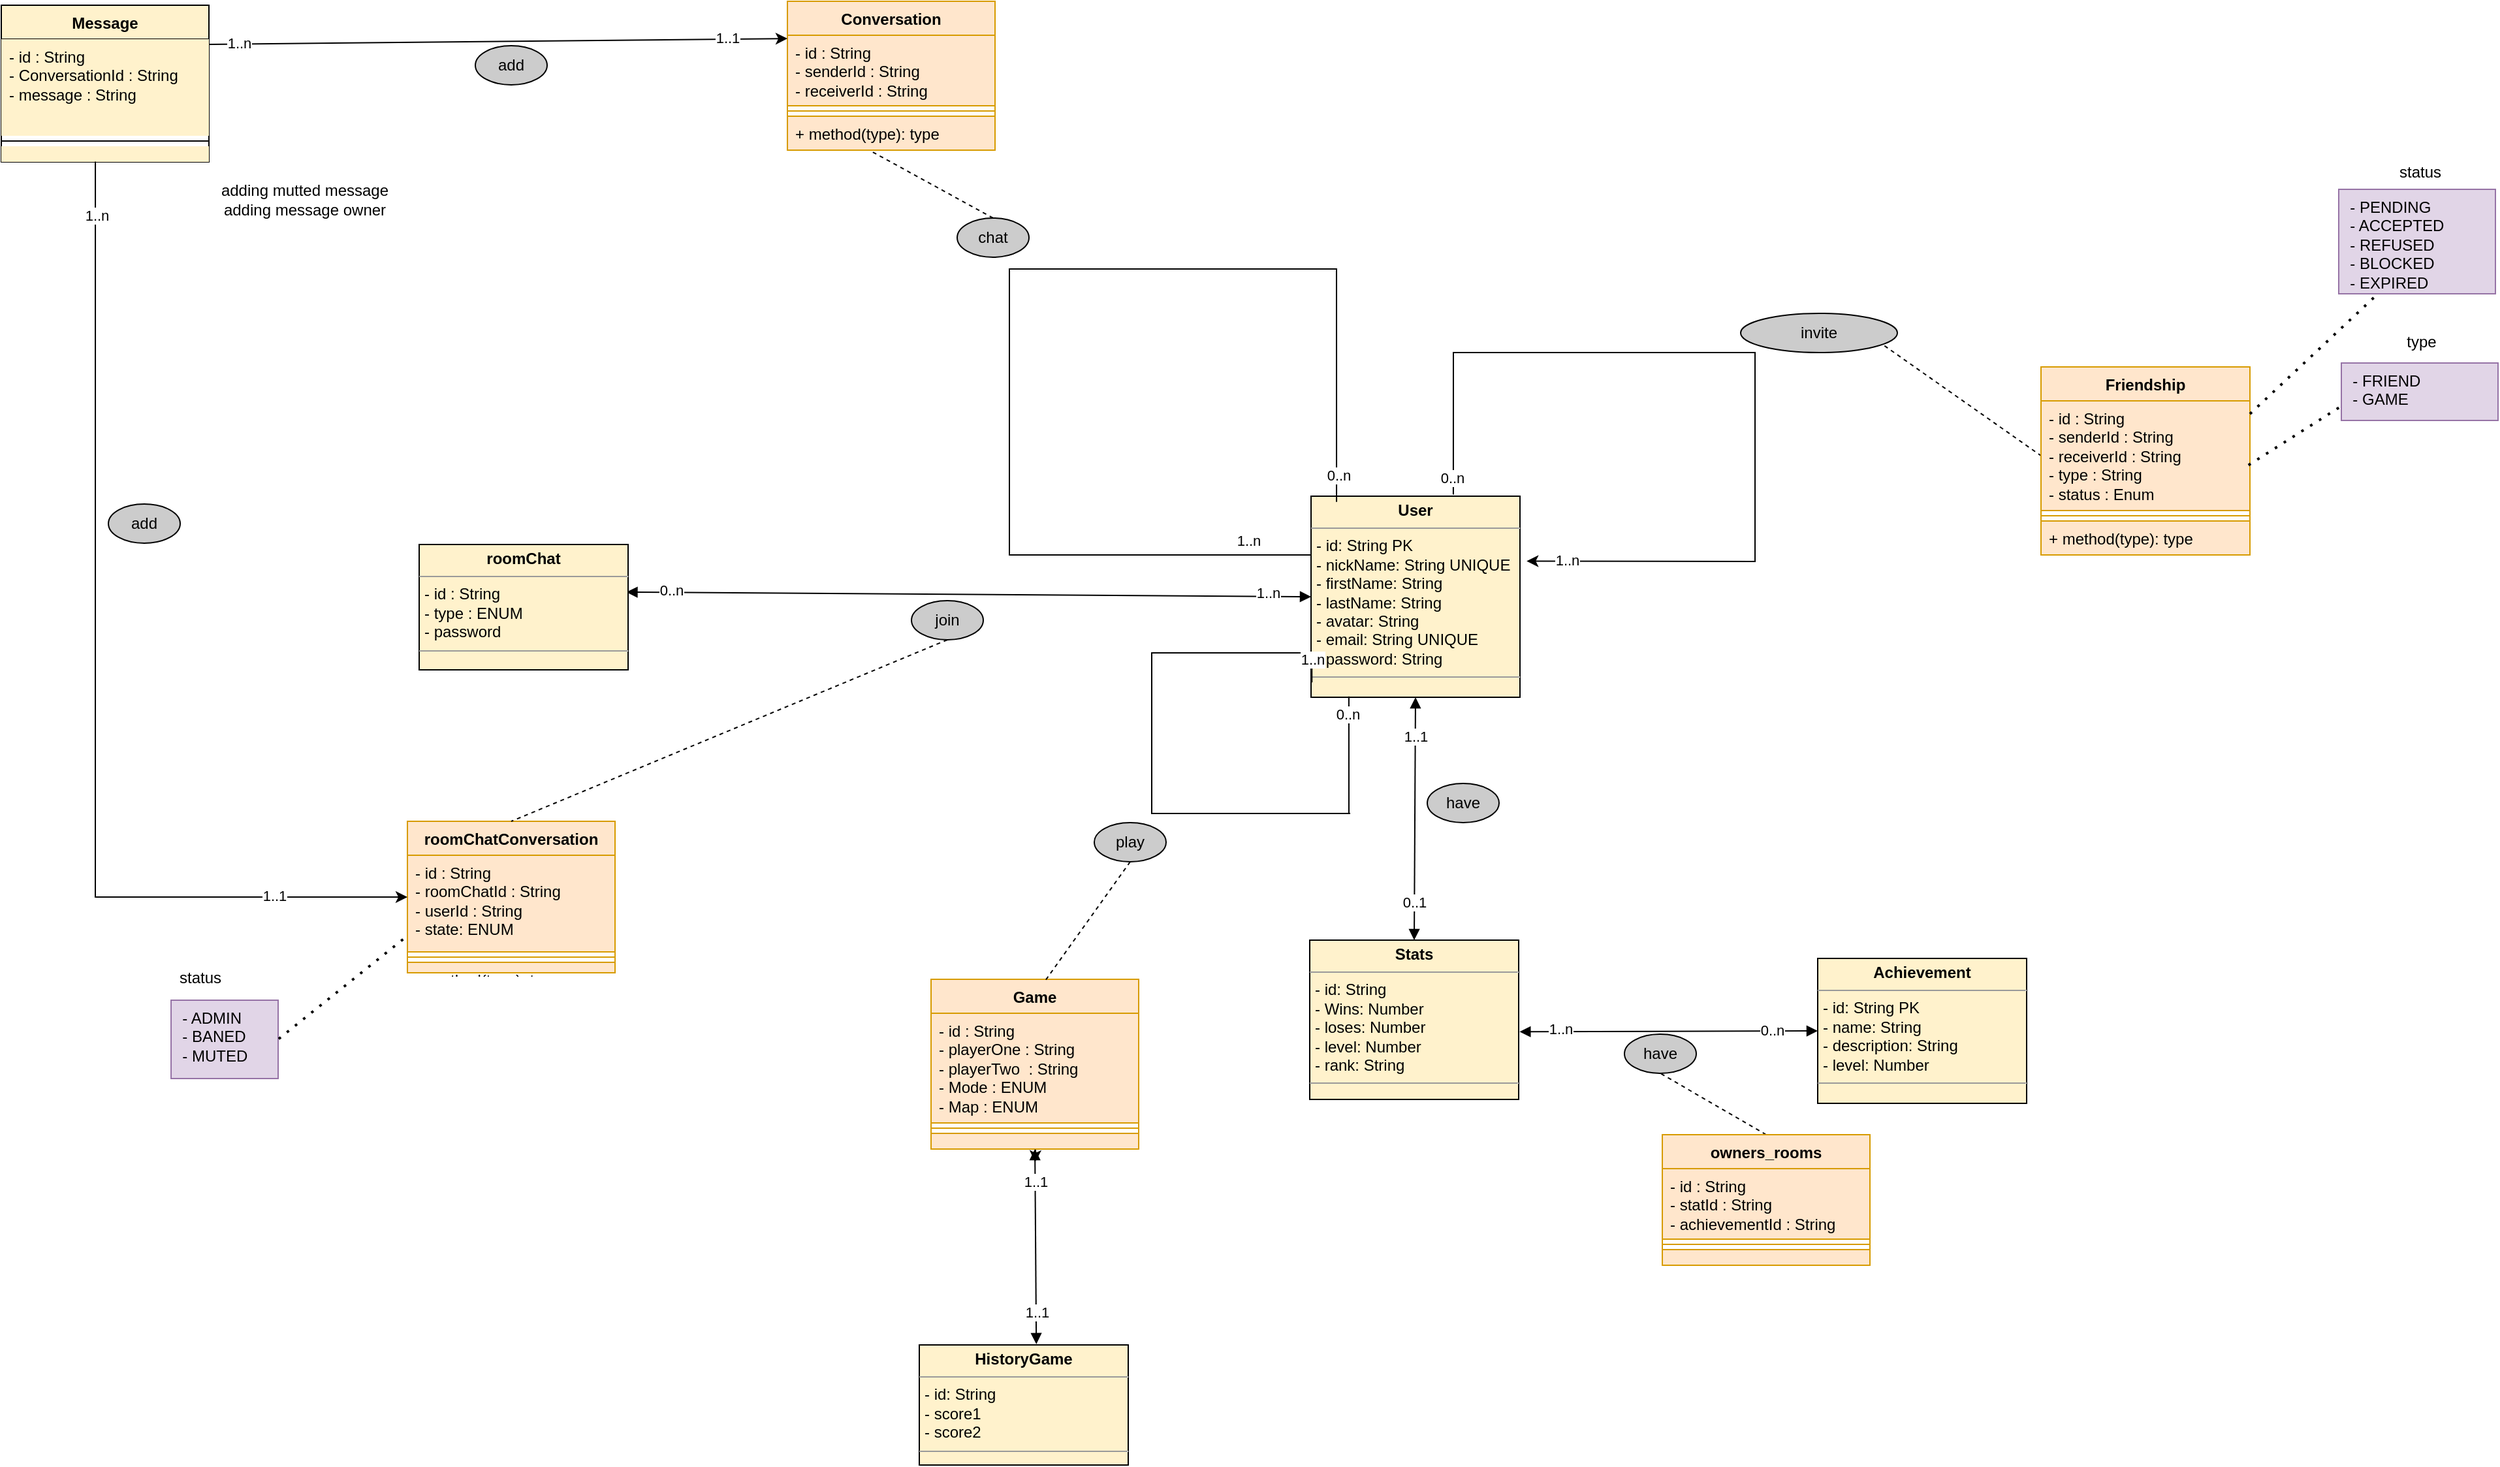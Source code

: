 <mxfile version="21.6.2" type="github">
  <diagram id="C5RBs43oDa-KdzZeNtuy" name="Page-1">
    <mxGraphModel dx="1399" dy="514" grid="1" gridSize="10" guides="1" tooltips="1" connect="1" arrows="1" fold="1" page="1" pageScale="1" pageWidth="827" pageHeight="1169" math="0" shadow="0">
      <root>
        <mxCell id="WIyWlLk6GJQsqaUBKTNV-0" />
        <mxCell id="WIyWlLk6GJQsqaUBKTNV-1" parent="WIyWlLk6GJQsqaUBKTNV-0" />
        <mxCell id="t-XptclObG062WxtiwhP-8" value="" style="endArrow=none;dashed=1;html=1;rounded=0;exitX=0.918;exitY=0.827;exitDx=0;exitDy=0;exitPerimeter=0;entryX=0;entryY=0.5;entryDx=0;entryDy=0;" parent="WIyWlLk6GJQsqaUBKTNV-1" source="t-XptclObG062WxtiwhP-11" target="MghvTw19m4ujnlylOvt--108" edge="1">
          <mxGeometry width="50" height="50" relative="1" as="geometry">
            <mxPoint x="947" y="1420" as="sourcePoint" />
            <mxPoint x="967" y="1468" as="targetPoint" />
          </mxGeometry>
        </mxCell>
        <mxCell id="t-XptclObG062WxtiwhP-11" value="invite" style="ellipse;whiteSpace=wrap;html=1;fillColor=#CCCCCC;" parent="WIyWlLk6GJQsqaUBKTNV-1" vertex="1">
          <mxGeometry x="940" y="1290" width="120" height="30" as="geometry" />
        </mxCell>
        <mxCell id="cSd56_UXpaNaqpnOmuZ3-4" value="have" style="ellipse;whiteSpace=wrap;html=1;fillColor=#CCCCCC;" parent="WIyWlLk6GJQsqaUBKTNV-1" vertex="1">
          <mxGeometry x="851" y="1842" width="55" height="30" as="geometry" />
        </mxCell>
        <mxCell id="cSd56_UXpaNaqpnOmuZ3-5" value="" style="endArrow=none;dashed=1;html=1;rounded=0;exitX=0.5;exitY=0;exitDx=0;exitDy=0;entryX=0.5;entryY=1;entryDx=0;entryDy=0;" parent="WIyWlLk6GJQsqaUBKTNV-1" source="cSd56_UXpaNaqpnOmuZ3-6" target="cSd56_UXpaNaqpnOmuZ3-4" edge="1">
          <mxGeometry width="50" height="50" relative="1" as="geometry">
            <mxPoint x="643" y="1954" as="sourcePoint" />
            <mxPoint x="729" y="1904" as="targetPoint" />
          </mxGeometry>
        </mxCell>
        <mxCell id="cSd56_UXpaNaqpnOmuZ3-6" value="owners_rooms" style="swimlane;fontStyle=1;align=center;verticalAlign=top;childLayout=stackLayout;horizontal=1;startSize=26;horizontalStack=0;resizeParent=1;resizeParentMax=0;resizeLast=0;collapsible=1;marginBottom=0;whiteSpace=wrap;html=1;fillColor=#ffe6cc;strokeColor=#d79b00;" parent="WIyWlLk6GJQsqaUBKTNV-1" vertex="1">
          <mxGeometry x="880" y="1919" width="159" height="100" as="geometry">
            <mxRectangle x="199" y="327" width="120" height="30" as="alternateBounds" />
          </mxGeometry>
        </mxCell>
        <mxCell id="cSd56_UXpaNaqpnOmuZ3-7" value="- id : String&lt;br&gt;- statId : String&lt;br&gt;- achievementId : String" style="text;strokeColor=#d79b00;fillColor=#ffe6cc;align=left;verticalAlign=top;spacingLeft=4;spacingRight=4;overflow=hidden;rotatable=0;points=[[0,0.5],[1,0.5]];portConstraint=eastwest;whiteSpace=wrap;html=1;" parent="cSd56_UXpaNaqpnOmuZ3-6" vertex="1">
          <mxGeometry y="26" width="159" height="54" as="geometry" />
        </mxCell>
        <mxCell id="cSd56_UXpaNaqpnOmuZ3-8" value="" style="line;strokeWidth=1;fillColor=none;align=left;verticalAlign=middle;spacingTop=-1;spacingLeft=3;spacingRight=3;rotatable=0;labelPosition=right;points=[];portConstraint=eastwest;strokeColor=inherit;" parent="cSd56_UXpaNaqpnOmuZ3-6" vertex="1">
          <mxGeometry y="80" width="159" height="8" as="geometry" />
        </mxCell>
        <mxCell id="cSd56_UXpaNaqpnOmuZ3-9" value="" style="text;strokeColor=#d79b00;fillColor=#ffe6cc;align=left;verticalAlign=top;spacingLeft=4;spacingRight=4;overflow=hidden;rotatable=0;points=[[0,0.5],[1,0.5]];portConstraint=eastwest;whiteSpace=wrap;html=1;" parent="cSd56_UXpaNaqpnOmuZ3-6" vertex="1">
          <mxGeometry y="88" width="159" height="12" as="geometry" />
        </mxCell>
        <mxCell id="MghvTw19m4ujnlylOvt--89" value="&lt;p style=&quot;margin:0px;margin-top:4px;text-align:center;&quot;&gt;&lt;b&gt;User&lt;/b&gt;&lt;/p&gt;&lt;hr size=&quot;1&quot;&gt;&lt;p style=&quot;margin:0px;margin-left:4px;&quot;&gt;- id: String PK&lt;/p&gt;&lt;p style=&quot;margin:0px;margin-left:4px;&quot;&gt;- nickName: String UNIQUE&lt;/p&gt;&lt;p style=&quot;margin:0px;margin-left:4px;&quot;&gt;- firstName: String&lt;/p&gt;&lt;p style=&quot;margin:0px;margin-left:4px;&quot;&gt;- lastName: String&lt;/p&gt;&lt;p style=&quot;margin:0px;margin-left:4px;&quot;&gt;- avatar: String&lt;/p&gt;&lt;p style=&quot;margin:0px;margin-left:4px;&quot;&gt;- email: String UNIQUE&lt;/p&gt;&lt;p style=&quot;margin:0px;margin-left:4px;&quot;&gt;- password: String&lt;/p&gt;&lt;hr size=&quot;1&quot;&gt;&lt;p style=&quot;margin:0px;margin-left:4px;&quot;&gt;&lt;br&gt;&lt;/p&gt;" style="verticalAlign=top;align=left;overflow=fill;fontSize=12;fontFamily=Helvetica;html=1;whiteSpace=wrap;fillColor=#FFF2CC;" vertex="1" parent="WIyWlLk6GJQsqaUBKTNV-1">
          <mxGeometry x="611" y="1430" width="160" height="154" as="geometry" />
        </mxCell>
        <mxCell id="MghvTw19m4ujnlylOvt--91" value="&lt;p style=&quot;margin:0px;margin-top:4px;text-align:center;&quot;&gt;&lt;b&gt;Stats&lt;/b&gt;&lt;/p&gt;&lt;hr size=&quot;1&quot;&gt;&lt;p style=&quot;margin:0px;margin-left:4px;&quot;&gt;- id: String&lt;br&gt;&lt;/p&gt;&lt;p style=&quot;margin:0px;margin-left:4px;&quot;&gt;- Wins: Number&lt;/p&gt;&lt;p style=&quot;margin:0px;margin-left:4px;&quot;&gt;- loses: Number&lt;/p&gt;&lt;p style=&quot;margin:0px;margin-left:4px;&quot;&gt;- level: Number&lt;/p&gt;&lt;p style=&quot;margin:0px;margin-left:4px;&quot;&gt;- rank: String&lt;/p&gt;&lt;hr size=&quot;1&quot;&gt;&lt;p style=&quot;margin:0px;margin-left:4px;&quot;&gt;&lt;br&gt;&lt;/p&gt;" style="verticalAlign=top;align=left;overflow=fill;fontSize=12;fontFamily=Helvetica;html=1;whiteSpace=wrap;fillColor=#FFF2CC;" vertex="1" parent="WIyWlLk6GJQsqaUBKTNV-1">
          <mxGeometry x="610" y="1770" width="160" height="122" as="geometry" />
        </mxCell>
        <mxCell id="MghvTw19m4ujnlylOvt--92" value="&lt;p style=&quot;margin:0px;margin-top:4px;text-align:center;&quot;&gt;&lt;b&gt;Achievement&lt;/b&gt;&lt;/p&gt;&lt;hr size=&quot;1&quot;&gt;&lt;p style=&quot;margin:0px;margin-left:4px;&quot;&gt;- id: String PK&lt;/p&gt;&lt;p style=&quot;margin:0px;margin-left:4px;&quot;&gt;- name: String&lt;/p&gt;&lt;p style=&quot;margin:0px;margin-left:4px;&quot;&gt;- description: String&lt;/p&gt;&lt;p style=&quot;margin:0px;margin-left:4px;&quot;&gt;- level: Number&lt;/p&gt;&lt;hr size=&quot;1&quot;&gt;&lt;p style=&quot;margin:0px;margin-left:4px;&quot;&gt;&lt;br&gt;&lt;/p&gt;" style="verticalAlign=top;align=left;overflow=fill;fontSize=12;fontFamily=Helvetica;html=1;whiteSpace=wrap;fillColor=#FFF2CC;" vertex="1" parent="WIyWlLk6GJQsqaUBKTNV-1">
          <mxGeometry x="999" y="1784" width="160" height="111" as="geometry" />
        </mxCell>
        <mxCell id="MghvTw19m4ujnlylOvt--94" value="&lt;p style=&quot;margin:0px;margin-top:4px;text-align:center;&quot;&gt;&lt;b&gt;HistoryGame&lt;/b&gt;&lt;/p&gt;&lt;hr size=&quot;1&quot;&gt;&lt;p style=&quot;margin:0px;margin-left:4px;&quot;&gt;- id: String&lt;/p&gt;&lt;p style=&quot;margin:0px;margin-left:4px;&quot;&gt;- score1&lt;/p&gt;&lt;p style=&quot;margin:0px;margin-left:4px;&quot;&gt;- score2&lt;/p&gt;&lt;hr size=&quot;1&quot;&gt;&lt;p style=&quot;margin:0px;margin-left:4px;&quot;&gt;&lt;br&gt;&lt;/p&gt;&lt;p style=&quot;margin:0px;margin-left:4px;&quot;&gt;&lt;br&gt;&lt;/p&gt;" style="verticalAlign=top;align=left;overflow=fill;fontSize=12;fontFamily=Helvetica;html=1;whiteSpace=wrap;fillColor=#FFF2CC;" vertex="1" parent="WIyWlLk6GJQsqaUBKTNV-1">
          <mxGeometry x="311" y="2080" width="160" height="92" as="geometry" />
        </mxCell>
        <mxCell id="MghvTw19m4ujnlylOvt--97" value="" style="endArrow=block;startArrow=block;endFill=1;startFill=1;html=1;rounded=0;entryX=0.5;entryY=1;entryDx=0;entryDy=0;exitX=0.5;exitY=0;exitDx=0;exitDy=0;" edge="1" parent="WIyWlLk6GJQsqaUBKTNV-1" source="MghvTw19m4ujnlylOvt--91" target="MghvTw19m4ujnlylOvt--89">
          <mxGeometry width="160" relative="1" as="geometry">
            <mxPoint x="897" y="1580" as="sourcePoint" />
            <mxPoint x="896" y="1420" as="targetPoint" />
          </mxGeometry>
        </mxCell>
        <mxCell id="MghvTw19m4ujnlylOvt--98" value="1..1" style="edgeLabel;html=1;align=center;verticalAlign=middle;resizable=0;points=[];" vertex="1" connectable="0" parent="MghvTw19m4ujnlylOvt--97">
          <mxGeometry x="0.689" relative="1" as="geometry">
            <mxPoint y="1" as="offset" />
          </mxGeometry>
        </mxCell>
        <mxCell id="MghvTw19m4ujnlylOvt--99" value="0..1" style="edgeLabel;html=1;align=center;verticalAlign=middle;resizable=0;points=[];" vertex="1" connectable="0" parent="MghvTw19m4ujnlylOvt--97">
          <mxGeometry x="-0.728" relative="1" as="geometry">
            <mxPoint y="-4" as="offset" />
          </mxGeometry>
        </mxCell>
        <mxCell id="MghvTw19m4ujnlylOvt--103" value="" style="endArrow=block;startArrow=block;endFill=1;startFill=1;html=1;rounded=0;entryX=0;entryY=0.5;entryDx=0;entryDy=0;exitX=1.004;exitY=0.575;exitDx=0;exitDy=0;exitPerimeter=0;" edge="1" parent="WIyWlLk6GJQsqaUBKTNV-1" source="MghvTw19m4ujnlylOvt--91" target="MghvTw19m4ujnlylOvt--92">
          <mxGeometry width="160" relative="1" as="geometry">
            <mxPoint x="961" y="1518.44" as="sourcePoint" />
            <mxPoint x="1241" y="1518.44" as="targetPoint" />
          </mxGeometry>
        </mxCell>
        <mxCell id="MghvTw19m4ujnlylOvt--104" value="0..n" style="edgeLabel;html=1;align=center;verticalAlign=middle;resizable=0;points=[];" vertex="1" connectable="0" parent="MghvTw19m4ujnlylOvt--103">
          <mxGeometry x="0.689" relative="1" as="geometry">
            <mxPoint y="-1" as="offset" />
          </mxGeometry>
        </mxCell>
        <mxCell id="MghvTw19m4ujnlylOvt--105" value="1..n" style="edgeLabel;html=1;align=center;verticalAlign=middle;resizable=0;points=[];" vertex="1" connectable="0" parent="MghvTw19m4ujnlylOvt--103">
          <mxGeometry x="-0.728" relative="1" as="geometry">
            <mxPoint y="-2" as="offset" />
          </mxGeometry>
        </mxCell>
        <mxCell id="MghvTw19m4ujnlylOvt--106" value="have" style="ellipse;whiteSpace=wrap;html=1;fillColor=#CCCCCC;" vertex="1" parent="WIyWlLk6GJQsqaUBKTNV-1">
          <mxGeometry x="700" y="1650" width="55" height="30" as="geometry" />
        </mxCell>
        <mxCell id="MghvTw19m4ujnlylOvt--107" value="Friendship" style="swimlane;fontStyle=1;align=center;verticalAlign=top;childLayout=stackLayout;horizontal=1;startSize=26;horizontalStack=0;resizeParent=1;resizeParentMax=0;resizeLast=0;collapsible=1;marginBottom=0;whiteSpace=wrap;html=1;fillColor=#ffe6cc;strokeColor=#d79b00;" vertex="1" parent="WIyWlLk6GJQsqaUBKTNV-1">
          <mxGeometry x="1170" y="1331" width="160" height="144" as="geometry">
            <mxRectangle x="760" y="440" width="100" height="30" as="alternateBounds" />
          </mxGeometry>
        </mxCell>
        <mxCell id="MghvTw19m4ujnlylOvt--108" value="- id : String&lt;br&gt;- senderId : String&lt;br&gt;- receiverId : String&lt;br&gt;- type : String&lt;br&gt;- status : Enum" style="text;strokeColor=#d79b00;fillColor=#ffe6cc;align=left;verticalAlign=top;spacingLeft=4;spacingRight=4;overflow=hidden;rotatable=0;points=[[0,0.5],[1,0.5]];portConstraint=eastwest;whiteSpace=wrap;html=1;" vertex="1" parent="MghvTw19m4ujnlylOvt--107">
          <mxGeometry y="26" width="160" height="84" as="geometry" />
        </mxCell>
        <mxCell id="MghvTw19m4ujnlylOvt--109" value="" style="line;strokeWidth=1;fillColor=none;align=left;verticalAlign=middle;spacingTop=-1;spacingLeft=3;spacingRight=3;rotatable=0;labelPosition=right;points=[];portConstraint=eastwest;strokeColor=inherit;" vertex="1" parent="MghvTw19m4ujnlylOvt--107">
          <mxGeometry y="110" width="160" height="8" as="geometry" />
        </mxCell>
        <mxCell id="MghvTw19m4ujnlylOvt--110" value="+ method(type): type" style="text;strokeColor=#d79b00;fillColor=#ffe6cc;align=left;verticalAlign=top;spacingLeft=4;spacingRight=4;overflow=hidden;rotatable=0;points=[[0,0.5],[1,0.5]];portConstraint=eastwest;whiteSpace=wrap;html=1;" vertex="1" parent="MghvTw19m4ujnlylOvt--107">
          <mxGeometry y="118" width="160" height="26" as="geometry" />
        </mxCell>
        <mxCell id="MghvTw19m4ujnlylOvt--111" value="" style="endArrow=classic;html=1;rounded=0;entryX=1.032;entryY=0.323;entryDx=0;entryDy=0;exitX=0.681;exitY=-0.008;exitDx=0;exitDy=0;exitPerimeter=0;entryPerimeter=0;" edge="1" parent="WIyWlLk6GJQsqaUBKTNV-1" source="MghvTw19m4ujnlylOvt--89" target="MghvTw19m4ujnlylOvt--89">
          <mxGeometry width="50" height="50" relative="1" as="geometry">
            <mxPoint x="720" y="1410" as="sourcePoint" />
            <mxPoint x="791" y="1479" as="targetPoint" />
            <Array as="points">
              <mxPoint x="720" y="1320" />
              <mxPoint x="951" y="1320" />
              <mxPoint x="951" y="1480" />
            </Array>
          </mxGeometry>
        </mxCell>
        <mxCell id="MghvTw19m4ujnlylOvt--112" value="0..n" style="edgeLabel;html=1;align=center;verticalAlign=middle;resizable=0;points=[];" vertex="1" connectable="0" parent="MghvTw19m4ujnlylOvt--111">
          <mxGeometry x="-0.96" y="1" relative="1" as="geometry">
            <mxPoint as="offset" />
          </mxGeometry>
        </mxCell>
        <mxCell id="MghvTw19m4ujnlylOvt--113" value="1..n" style="edgeLabel;html=1;align=center;verticalAlign=middle;resizable=0;points=[];" vertex="1" connectable="0" parent="MghvTw19m4ujnlylOvt--111">
          <mxGeometry x="0.941" y="-1" relative="1" as="geometry">
            <mxPoint x="10" as="offset" />
          </mxGeometry>
        </mxCell>
        <mxCell id="MghvTw19m4ujnlylOvt--114" value="&amp;nbsp; - PENDING&lt;br&gt;&amp;nbsp; - ACCEPTED&lt;br&gt;&amp;nbsp; - REFUSED&lt;br&gt;&amp;nbsp; - BLOCKED&lt;br&gt;&amp;nbsp; - EXPIRED" style="whiteSpace=wrap;html=1;align=left;verticalAlign=top;fillColor=#e1d5e7;strokeColor=#9673a6;" vertex="1" parent="WIyWlLk6GJQsqaUBKTNV-1">
          <mxGeometry x="1398" y="1195" width="120" height="80" as="geometry" />
        </mxCell>
        <mxCell id="MghvTw19m4ujnlylOvt--115" value="status" style="text;html=1;align=center;verticalAlign=middle;resizable=0;points=[];autosize=1;strokeColor=none;fillColor=none;" vertex="1" parent="WIyWlLk6GJQsqaUBKTNV-1">
          <mxGeometry x="1430" y="1167" width="60" height="30" as="geometry" />
        </mxCell>
        <mxCell id="MghvTw19m4ujnlylOvt--116" value="&amp;nbsp; - FRIEND&lt;br&gt;&amp;nbsp; - GAME" style="whiteSpace=wrap;html=1;align=left;verticalAlign=top;fillColor=#e1d5e7;strokeColor=#9673a6;" vertex="1" parent="WIyWlLk6GJQsqaUBKTNV-1">
          <mxGeometry x="1400" y="1328" width="120" height="44" as="geometry" />
        </mxCell>
        <mxCell id="MghvTw19m4ujnlylOvt--117" value="type" style="text;html=1;align=center;verticalAlign=middle;resizable=0;points=[];autosize=1;strokeColor=none;fillColor=none;" vertex="1" parent="WIyWlLk6GJQsqaUBKTNV-1">
          <mxGeometry x="1436" y="1297" width="50" height="30" as="geometry" />
        </mxCell>
        <mxCell id="MghvTw19m4ujnlylOvt--118" value="" style="endArrow=none;dashed=1;html=1;dashPattern=1 3;strokeWidth=2;rounded=0;exitX=1;exitY=0.25;exitDx=0;exitDy=0;entryX=0.25;entryY=1;entryDx=0;entryDy=0;" edge="1" parent="WIyWlLk6GJQsqaUBKTNV-1" source="MghvTw19m4ujnlylOvt--107" target="MghvTw19m4ujnlylOvt--114">
          <mxGeometry width="50" height="50" relative="1" as="geometry">
            <mxPoint x="1356" y="1339" as="sourcePoint" />
            <mxPoint x="1421" y="1231" as="targetPoint" />
          </mxGeometry>
        </mxCell>
        <mxCell id="MghvTw19m4ujnlylOvt--119" value="" style="endArrow=none;dashed=1;html=1;dashPattern=1 3;strokeWidth=2;rounded=0;entryX=0;entryY=0.75;entryDx=0;entryDy=0;exitX=0.993;exitY=0.586;exitDx=0;exitDy=0;exitPerimeter=0;" edge="1" parent="WIyWlLk6GJQsqaUBKTNV-1" source="MghvTw19m4ujnlylOvt--108" target="MghvTw19m4ujnlylOvt--116">
          <mxGeometry width="50" height="50" relative="1" as="geometry">
            <mxPoint x="1397" y="1412" as="sourcePoint" />
            <mxPoint x="1479" y="1346" as="targetPoint" />
          </mxGeometry>
        </mxCell>
        <mxCell id="MghvTw19m4ujnlylOvt--120" value="" style="endArrow=none;html=1;edgeStyle=orthogonalEdgeStyle;rounded=0;entryX=0.004;entryY=0.926;entryDx=0;entryDy=0;entryPerimeter=0;exitX=0.181;exitY=0.996;exitDx=0;exitDy=0;exitPerimeter=0;" edge="1" parent="WIyWlLk6GJQsqaUBKTNV-1" source="MghvTw19m4ujnlylOvt--89" target="MghvTw19m4ujnlylOvt--89">
          <mxGeometry relative="1" as="geometry">
            <mxPoint x="640" y="1580" as="sourcePoint" />
            <mxPoint x="610" y="1528" as="targetPoint" />
            <Array as="points">
              <mxPoint x="641" y="1673" />
              <mxPoint x="489" y="1673" />
              <mxPoint x="489" y="1550" />
              <mxPoint x="613" y="1550" />
            </Array>
          </mxGeometry>
        </mxCell>
        <mxCell id="MghvTw19m4ujnlylOvt--121" value="1..n" style="edgeLabel;html=1;align=center;verticalAlign=middle;resizable=0;points=[];" vertex="1" connectable="0" parent="MghvTw19m4ujnlylOvt--120">
          <mxGeometry x="0.923" y="2" relative="1" as="geometry">
            <mxPoint x="-2" y="2" as="offset" />
          </mxGeometry>
        </mxCell>
        <mxCell id="MghvTw19m4ujnlylOvt--122" value="0..n" style="edgeLabel;html=1;align=center;verticalAlign=middle;resizable=0;points=[];" vertex="1" connectable="0" parent="MghvTw19m4ujnlylOvt--120">
          <mxGeometry x="-0.948" y="-1" relative="1" as="geometry">
            <mxPoint as="offset" />
          </mxGeometry>
        </mxCell>
        <mxCell id="MghvTw19m4ujnlylOvt--123" value="play" style="ellipse;whiteSpace=wrap;html=1;fillColor=#CCCCCC;" vertex="1" parent="WIyWlLk6GJQsqaUBKTNV-1">
          <mxGeometry x="445" y="1680" width="55" height="30" as="geometry" />
        </mxCell>
        <mxCell id="MghvTw19m4ujnlylOvt--172" style="edgeStyle=orthogonalEdgeStyle;rounded=0;orthogonalLoop=1;jettySize=auto;html=1;" edge="1" parent="WIyWlLk6GJQsqaUBKTNV-1">
          <mxGeometry relative="1" as="geometry">
            <mxPoint x="399.667" y="1940" as="targetPoint" />
            <mxPoint x="400" y="1930" as="sourcePoint" />
          </mxGeometry>
        </mxCell>
        <mxCell id="MghvTw19m4ujnlylOvt--124" value="Game" style="swimlane;fontStyle=1;align=center;verticalAlign=top;childLayout=stackLayout;horizontal=1;startSize=26;horizontalStack=0;resizeParent=1;resizeParentMax=0;resizeLast=0;collapsible=1;marginBottom=0;whiteSpace=wrap;html=1;fillColor=#ffe6cc;strokeColor=#d79b00;" vertex="1" parent="WIyWlLk6GJQsqaUBKTNV-1">
          <mxGeometry x="320" y="1800" width="159" height="130" as="geometry">
            <mxRectangle x="199" y="327" width="120" height="30" as="alternateBounds" />
          </mxGeometry>
        </mxCell>
        <mxCell id="MghvTw19m4ujnlylOvt--125" value="- id : String&lt;br&gt;- playerOne : String&lt;br&gt;- playerTwo&amp;nbsp; : String&lt;br&gt;- Mode : ENUM&lt;br&gt;- Map : ENUM" style="text;strokeColor=#d79b00;fillColor=#ffe6cc;align=left;verticalAlign=top;spacingLeft=4;spacingRight=4;overflow=hidden;rotatable=0;points=[[0,0.5],[1,0.5]];portConstraint=eastwest;whiteSpace=wrap;html=1;" vertex="1" parent="MghvTw19m4ujnlylOvt--124">
          <mxGeometry y="26" width="159" height="84" as="geometry" />
        </mxCell>
        <mxCell id="MghvTw19m4ujnlylOvt--126" value="" style="line;strokeWidth=1;fillColor=none;align=left;verticalAlign=middle;spacingTop=-1;spacingLeft=3;spacingRight=3;rotatable=0;labelPosition=right;points=[];portConstraint=eastwest;strokeColor=inherit;" vertex="1" parent="MghvTw19m4ujnlylOvt--124">
          <mxGeometry y="110" width="159" height="8" as="geometry" />
        </mxCell>
        <mxCell id="MghvTw19m4ujnlylOvt--127" value="" style="text;strokeColor=#d79b00;fillColor=#ffe6cc;align=left;verticalAlign=top;spacingLeft=4;spacingRight=4;overflow=hidden;rotatable=0;points=[[0,0.5],[1,0.5]];portConstraint=eastwest;whiteSpace=wrap;html=1;" vertex="1" parent="MghvTw19m4ujnlylOvt--124">
          <mxGeometry y="118" width="159" height="12" as="geometry" />
        </mxCell>
        <mxCell id="MghvTw19m4ujnlylOvt--128" value="" style="endArrow=none;dashed=1;html=1;rounded=0;exitX=0.5;exitY=1;exitDx=0;exitDy=0;entryX=0.547;entryY=0.013;entryDx=0;entryDy=0;entryPerimeter=0;" edge="1" parent="WIyWlLk6GJQsqaUBKTNV-1" source="MghvTw19m4ujnlylOvt--123" target="MghvTw19m4ujnlylOvt--124">
          <mxGeometry width="50" height="50" relative="1" as="geometry">
            <mxPoint x="395" y="1572" as="sourcePoint" />
            <mxPoint x="348" y="1819" as="targetPoint" />
            <Array as="points" />
          </mxGeometry>
        </mxCell>
        <mxCell id="MghvTw19m4ujnlylOvt--129" value="" style="endArrow=block;startArrow=block;endFill=1;startFill=1;html=1;rounded=0;exitX=0.56;exitY=-0.006;exitDx=0;exitDy=0;exitPerimeter=0;" edge="1" parent="WIyWlLk6GJQsqaUBKTNV-1" source="MghvTw19m4ujnlylOvt--94" target="MghvTw19m4ujnlylOvt--127">
          <mxGeometry width="160" relative="1" as="geometry">
            <mxPoint x="400" y="2118" as="sourcePoint" />
            <mxPoint x="400" y="1910" as="targetPoint" />
          </mxGeometry>
        </mxCell>
        <mxCell id="MghvTw19m4ujnlylOvt--130" value="1..1" style="edgeLabel;html=1;align=center;verticalAlign=middle;resizable=0;points=[];" vertex="1" connectable="0" parent="MghvTw19m4ujnlylOvt--129">
          <mxGeometry x="0.689" relative="1" as="geometry">
            <mxPoint y="1" as="offset" />
          </mxGeometry>
        </mxCell>
        <mxCell id="MghvTw19m4ujnlylOvt--131" value="1..1" style="edgeLabel;html=1;align=center;verticalAlign=middle;resizable=0;points=[];" vertex="1" connectable="0" parent="MghvTw19m4ujnlylOvt--129">
          <mxGeometry x="-0.728" relative="1" as="geometry">
            <mxPoint y="-4" as="offset" />
          </mxGeometry>
        </mxCell>
        <mxCell id="MghvTw19m4ujnlylOvt--132" value="" style="endArrow=none;html=1;edgeStyle=orthogonalEdgeStyle;rounded=0;entryX=0.122;entryY=-0.004;entryDx=0;entryDy=0;exitX=0;exitY=0.25;exitDx=0;exitDy=0;entryPerimeter=0;" edge="1" parent="WIyWlLk6GJQsqaUBKTNV-1">
          <mxGeometry relative="1" as="geometry">
            <mxPoint x="611" y="1473.5" as="sourcePoint" />
            <mxPoint x="630.52" y="1434.384" as="targetPoint" />
            <Array as="points">
              <mxPoint x="610" y="1475" />
              <mxPoint x="380" y="1475" />
              <mxPoint x="380" y="1256" />
              <mxPoint x="630" y="1256" />
              <mxPoint x="630" y="1446" />
            </Array>
          </mxGeometry>
        </mxCell>
        <mxCell id="MghvTw19m4ujnlylOvt--133" value="0..n" style="edgeLabel;html=1;align=center;verticalAlign=middle;resizable=0;points=[];" vertex="1" connectable="0" parent="MghvTw19m4ujnlylOvt--132">
          <mxGeometry x="0.953" y="1" relative="1" as="geometry">
            <mxPoint as="offset" />
          </mxGeometry>
        </mxCell>
        <mxCell id="MghvTw19m4ujnlylOvt--134" value="1..n" style="edgeLabel;html=1;align=center;verticalAlign=middle;resizable=0;points=[];" vertex="1" connectable="0" parent="MghvTw19m4ujnlylOvt--132">
          <mxGeometry x="-0.934" y="-2" relative="1" as="geometry">
            <mxPoint x="-21" y="-9" as="offset" />
          </mxGeometry>
        </mxCell>
        <mxCell id="MghvTw19m4ujnlylOvt--135" value="" style="endArrow=none;dashed=1;html=1;rounded=0;entryX=0.408;entryY=1.046;entryDx=0;entryDy=0;entryPerimeter=0;exitX=0.5;exitY=0;exitDx=0;exitDy=0;" edge="1" parent="WIyWlLk6GJQsqaUBKTNV-1" source="MghvTw19m4ujnlylOvt--140" target="MghvTw19m4ujnlylOvt--139">
          <mxGeometry width="50" height="50" relative="1" as="geometry">
            <mxPoint x="340" y="1399" as="sourcePoint" />
            <mxPoint x="453.977" y="1323.988" as="targetPoint" />
          </mxGeometry>
        </mxCell>
        <mxCell id="MghvTw19m4ujnlylOvt--136" value="Conversation" style="swimlane;fontStyle=1;align=center;verticalAlign=top;childLayout=stackLayout;horizontal=1;startSize=26;horizontalStack=0;resizeParent=1;resizeParentMax=0;resizeLast=0;collapsible=1;marginBottom=0;whiteSpace=wrap;html=1;fillColor=#ffe6cc;strokeColor=#d79b00;" vertex="1" parent="WIyWlLk6GJQsqaUBKTNV-1">
          <mxGeometry x="210" y="1051" width="159" height="114" as="geometry">
            <mxRectangle x="199" y="327" width="120" height="30" as="alternateBounds" />
          </mxGeometry>
        </mxCell>
        <mxCell id="MghvTw19m4ujnlylOvt--137" value="- id : String&lt;br&gt;- senderId : String&lt;br&gt;- receiverId : String" style="text;strokeColor=#d79b00;fillColor=#ffe6cc;align=left;verticalAlign=top;spacingLeft=4;spacingRight=4;overflow=hidden;rotatable=0;points=[[0,0.5],[1,0.5]];portConstraint=eastwest;whiteSpace=wrap;html=1;" vertex="1" parent="MghvTw19m4ujnlylOvt--136">
          <mxGeometry y="26" width="159" height="54" as="geometry" />
        </mxCell>
        <mxCell id="MghvTw19m4ujnlylOvt--138" value="" style="line;strokeWidth=1;fillColor=none;align=left;verticalAlign=middle;spacingTop=-1;spacingLeft=3;spacingRight=3;rotatable=0;labelPosition=right;points=[];portConstraint=eastwest;strokeColor=inherit;" vertex="1" parent="MghvTw19m4ujnlylOvt--136">
          <mxGeometry y="80" width="159" height="8" as="geometry" />
        </mxCell>
        <mxCell id="MghvTw19m4ujnlylOvt--139" value="+ method(type): type" style="text;strokeColor=#d79b00;fillColor=#ffe6cc;align=left;verticalAlign=top;spacingLeft=4;spacingRight=4;overflow=hidden;rotatable=0;points=[[0,0.5],[1,0.5]];portConstraint=eastwest;whiteSpace=wrap;html=1;" vertex="1" parent="MghvTw19m4ujnlylOvt--136">
          <mxGeometry y="88" width="159" height="26" as="geometry" />
        </mxCell>
        <mxCell id="MghvTw19m4ujnlylOvt--140" value="chat" style="ellipse;whiteSpace=wrap;html=1;fillColor=#CCCCCC;" vertex="1" parent="WIyWlLk6GJQsqaUBKTNV-1">
          <mxGeometry x="340" y="1217" width="55" height="30" as="geometry" />
        </mxCell>
        <mxCell id="MghvTw19m4ujnlylOvt--141" value="Message" style="swimlane;fontStyle=1;align=center;verticalAlign=top;childLayout=stackLayout;horizontal=1;startSize=26;horizontalStack=0;resizeParent=1;resizeParentMax=0;resizeLast=0;collapsible=1;marginBottom=0;whiteSpace=wrap;html=1;fillColor=#FFF2CC;" vertex="1" parent="WIyWlLk6GJQsqaUBKTNV-1">
          <mxGeometry x="-392" y="1054" width="159" height="120" as="geometry">
            <mxRectangle x="-159" y="322" width="90" height="30" as="alternateBounds" />
          </mxGeometry>
        </mxCell>
        <mxCell id="MghvTw19m4ujnlylOvt--142" value="- id : String&lt;br&gt;- ConversationId : String&lt;br&gt;- message : String" style="text;strokeColor=none;fillColor=#FFF2CC;align=left;verticalAlign=top;spacingLeft=4;spacingRight=4;overflow=hidden;rotatable=0;points=[[0,0.5],[1,0.5]];portConstraint=eastwest;whiteSpace=wrap;html=1;" vertex="1" parent="MghvTw19m4ujnlylOvt--141">
          <mxGeometry y="26" width="159" height="74" as="geometry" />
        </mxCell>
        <mxCell id="MghvTw19m4ujnlylOvt--143" value="" style="line;strokeWidth=1;fillColor=none;align=left;verticalAlign=middle;spacingTop=-1;spacingLeft=3;spacingRight=3;rotatable=0;labelPosition=right;points=[];portConstraint=eastwest;strokeColor=inherit;" vertex="1" parent="MghvTw19m4ujnlylOvt--141">
          <mxGeometry y="100" width="159" height="8" as="geometry" />
        </mxCell>
        <mxCell id="MghvTw19m4ujnlylOvt--144" value="" style="text;strokeColor=none;fillColor=#FFF2CC;align=left;verticalAlign=top;spacingLeft=4;spacingRight=4;overflow=hidden;rotatable=0;points=[[0,0.5],[1,0.5]];portConstraint=eastwest;whiteSpace=wrap;html=1;" vertex="1" parent="MghvTw19m4ujnlylOvt--141">
          <mxGeometry y="108" width="159" height="12" as="geometry" />
        </mxCell>
        <mxCell id="MghvTw19m4ujnlylOvt--145" value="add" style="ellipse;whiteSpace=wrap;html=1;fillColor=#CCCCCC;" vertex="1" parent="WIyWlLk6GJQsqaUBKTNV-1">
          <mxGeometry x="-29" y="1085" width="55" height="30" as="geometry" />
        </mxCell>
        <mxCell id="MghvTw19m4ujnlylOvt--146" value="" style="endArrow=classic;html=1;rounded=0;entryX=0;entryY=0.25;entryDx=0;entryDy=0;exitX=1;exitY=0.25;exitDx=0;exitDy=0;" edge="1" parent="WIyWlLk6GJQsqaUBKTNV-1" source="MghvTw19m4ujnlylOvt--141" target="MghvTw19m4ujnlylOvt--136">
          <mxGeometry width="50" height="50" relative="1" as="geometry">
            <mxPoint x="-160" y="1082" as="sourcePoint" />
            <mxPoint x="130" y="1080" as="targetPoint" />
          </mxGeometry>
        </mxCell>
        <mxCell id="MghvTw19m4ujnlylOvt--147" value="1..1" style="edgeLabel;html=1;align=center;verticalAlign=middle;resizable=0;points=[];" vertex="1" connectable="0" parent="MghvTw19m4ujnlylOvt--146">
          <mxGeometry x="0.688" y="-1" relative="1" as="geometry">
            <mxPoint x="23" y="-2" as="offset" />
          </mxGeometry>
        </mxCell>
        <mxCell id="MghvTw19m4ujnlylOvt--148" value="1..n" style="edgeLabel;html=1;align=center;verticalAlign=middle;resizable=0;points=[];" vertex="1" connectable="0" parent="MghvTw19m4ujnlylOvt--146">
          <mxGeometry x="-0.896" y="1" relative="1" as="geometry">
            <mxPoint as="offset" />
          </mxGeometry>
        </mxCell>
        <mxCell id="MghvTw19m4ujnlylOvt--149" value="" style="endArrow=block;startArrow=block;endFill=1;startFill=1;html=1;rounded=0;exitX=0.992;exitY=0.38;exitDx=0;exitDy=0;exitPerimeter=0;entryX=0;entryY=0.5;entryDx=0;entryDy=0;" edge="1" parent="WIyWlLk6GJQsqaUBKTNV-1" source="MghvTw19m4ujnlylOvt--152" target="MghvTw19m4ujnlylOvt--89">
          <mxGeometry width="160" relative="1" as="geometry">
            <mxPoint x="172.5" y="1500" as="sourcePoint" />
            <mxPoint x="562.5" y="1500" as="targetPoint" />
          </mxGeometry>
        </mxCell>
        <mxCell id="MghvTw19m4ujnlylOvt--150" value="1..n" style="edgeLabel;html=1;align=center;verticalAlign=middle;resizable=0;points=[];" vertex="1" connectable="0" parent="MghvTw19m4ujnlylOvt--149">
          <mxGeometry x="0.689" relative="1" as="geometry">
            <mxPoint x="48" y="-3" as="offset" />
          </mxGeometry>
        </mxCell>
        <mxCell id="MghvTw19m4ujnlylOvt--151" value="0..n" style="edgeLabel;html=1;align=center;verticalAlign=middle;resizable=0;points=[];" vertex="1" connectable="0" parent="MghvTw19m4ujnlylOvt--149">
          <mxGeometry x="-0.728" relative="1" as="geometry">
            <mxPoint x="-37" y="-2" as="offset" />
          </mxGeometry>
        </mxCell>
        <mxCell id="MghvTw19m4ujnlylOvt--152" value="&lt;p style=&quot;margin:0px;margin-top:4px;text-align:center;&quot;&gt;&lt;b&gt;roomChat&lt;/b&gt;&lt;/p&gt;&lt;hr size=&quot;1&quot;&gt;&lt;p style=&quot;margin:0px;margin-left:4px;&quot;&gt;- id : String&lt;/p&gt;&lt;p style=&quot;margin:0px;margin-left:4px;&quot;&gt;- type : ENUM&lt;/p&gt;&lt;p style=&quot;margin:0px;margin-left:4px;&quot;&gt;- password&lt;/p&gt;&lt;hr size=&quot;1&quot;&gt;&lt;p style=&quot;margin:0px;margin-left:4px;&quot;&gt;&lt;br&gt;&lt;/p&gt;" style="verticalAlign=top;align=left;overflow=fill;fontSize=12;fontFamily=Helvetica;html=1;whiteSpace=wrap;fillColor=#FFF2CC;" vertex="1" parent="WIyWlLk6GJQsqaUBKTNV-1">
          <mxGeometry x="-72" y="1467" width="160" height="96" as="geometry" />
        </mxCell>
        <mxCell id="MghvTw19m4ujnlylOvt--153" value="join" style="ellipse;whiteSpace=wrap;html=1;fillColor=#CCCCCC;" vertex="1" parent="WIyWlLk6GJQsqaUBKTNV-1">
          <mxGeometry x="305" y="1510" width="55" height="30" as="geometry" />
        </mxCell>
        <mxCell id="MghvTw19m4ujnlylOvt--156" value="roomChatConversation" style="swimlane;fontStyle=1;align=center;verticalAlign=top;childLayout=stackLayout;horizontal=1;startSize=26;horizontalStack=0;resizeParent=1;resizeParentMax=0;resizeLast=0;collapsible=1;marginBottom=0;whiteSpace=wrap;html=1;fillColor=#ffe6cc;strokeColor=#d79b00;" vertex="1" parent="WIyWlLk6GJQsqaUBKTNV-1">
          <mxGeometry x="-81" y="1679" width="159" height="116" as="geometry">
            <mxRectangle x="199" y="327" width="120" height="30" as="alternateBounds" />
          </mxGeometry>
        </mxCell>
        <mxCell id="MghvTw19m4ujnlylOvt--157" value="- id : String&lt;br&gt;- roomChatId : String&lt;br&gt;- userId : String&lt;br&gt;- state: ENUM&amp;nbsp;" style="text;strokeColor=#d79b00;fillColor=#ffe6cc;align=left;verticalAlign=top;spacingLeft=4;spacingRight=4;overflow=hidden;rotatable=0;points=[[0,0.5],[1,0.5]];portConstraint=eastwest;whiteSpace=wrap;html=1;" vertex="1" parent="MghvTw19m4ujnlylOvt--156">
          <mxGeometry y="26" width="159" height="74" as="geometry" />
        </mxCell>
        <mxCell id="MghvTw19m4ujnlylOvt--158" value="" style="line;strokeWidth=1;fillColor=none;align=left;verticalAlign=middle;spacingTop=-1;spacingLeft=3;spacingRight=3;rotatable=0;labelPosition=right;points=[];portConstraint=eastwest;strokeColor=inherit;" vertex="1" parent="MghvTw19m4ujnlylOvt--156">
          <mxGeometry y="100" width="159" height="8" as="geometry" />
        </mxCell>
        <mxCell id="MghvTw19m4ujnlylOvt--159" value="+ method(type): type" style="text;strokeColor=#d79b00;fillColor=#ffe6cc;align=left;verticalAlign=top;spacingLeft=4;spacingRight=4;overflow=hidden;rotatable=0;points=[[0,0.5],[1,0.5]];portConstraint=eastwest;whiteSpace=wrap;html=1;" vertex="1" parent="MghvTw19m4ujnlylOvt--156">
          <mxGeometry y="108" width="159" height="8" as="geometry" />
        </mxCell>
        <mxCell id="MghvTw19m4ujnlylOvt--160" value="" style="endArrow=none;dashed=1;html=1;rounded=0;exitX=0.5;exitY=1;exitDx=0;exitDy=0;entryX=0.5;entryY=0;entryDx=0;entryDy=0;" edge="1" parent="WIyWlLk6GJQsqaUBKTNV-1" source="MghvTw19m4ujnlylOvt--153" target="MghvTw19m4ujnlylOvt--156">
          <mxGeometry width="50" height="50" relative="1" as="geometry">
            <mxPoint x="316" y="1584" as="sourcePoint" />
            <mxPoint x="130" y="1638" as="targetPoint" />
            <Array as="points" />
          </mxGeometry>
        </mxCell>
        <mxCell id="MghvTw19m4ujnlylOvt--164" value="" style="endArrow=classic;html=1;rounded=0;exitX=0.453;exitY=0.974;exitDx=0;exitDy=0;entryX=0;entryY=0.5;entryDx=0;entryDy=0;exitPerimeter=0;" edge="1" parent="WIyWlLk6GJQsqaUBKTNV-1" source="MghvTw19m4ujnlylOvt--144" target="MghvTw19m4ujnlylOvt--156">
          <mxGeometry width="50" height="50" relative="1" as="geometry">
            <mxPoint x="-347" y="1214" as="sourcePoint" />
            <mxPoint x="-118.5" y="1789" as="targetPoint" />
            <Array as="points">
              <mxPoint x="-320" y="1737" />
            </Array>
          </mxGeometry>
        </mxCell>
        <mxCell id="MghvTw19m4ujnlylOvt--165" value="1..1" style="edgeLabel;html=1;align=center;verticalAlign=middle;resizable=0;points=[];" vertex="1" connectable="0" parent="MghvTw19m4ujnlylOvt--164">
          <mxGeometry x="0.688" y="-1" relative="1" as="geometry">
            <mxPoint x="23" y="-2" as="offset" />
          </mxGeometry>
        </mxCell>
        <mxCell id="MghvTw19m4ujnlylOvt--166" value="1..n" style="edgeLabel;html=1;align=center;verticalAlign=middle;resizable=0;points=[];" vertex="1" connectable="0" parent="MghvTw19m4ujnlylOvt--164">
          <mxGeometry x="-0.896" y="1" relative="1" as="geometry">
            <mxPoint as="offset" />
          </mxGeometry>
        </mxCell>
        <mxCell id="MghvTw19m4ujnlylOvt--167" value="add" style="ellipse;whiteSpace=wrap;html=1;fillColor=#CCCCCC;" vertex="1" parent="WIyWlLk6GJQsqaUBKTNV-1">
          <mxGeometry x="-310" y="1436" width="55" height="30" as="geometry" />
        </mxCell>
        <mxCell id="MghvTw19m4ujnlylOvt--168" value="adding mutted message&lt;br&gt;adding message owner" style="text;html=1;align=center;verticalAlign=middle;resizable=0;points=[];autosize=1;strokeColor=none;fillColor=none;" vertex="1" parent="WIyWlLk6GJQsqaUBKTNV-1">
          <mxGeometry x="-235" y="1183" width="150" height="40" as="geometry" />
        </mxCell>
        <mxCell id="MghvTw19m4ujnlylOvt--169" value="&amp;nbsp; - ADMIN&lt;br&gt;&amp;nbsp; - BANED&lt;br&gt;&amp;nbsp; - MUTED" style="whiteSpace=wrap;html=1;align=left;verticalAlign=top;fillColor=#e1d5e7;strokeColor=#9673a6;" vertex="1" parent="WIyWlLk6GJQsqaUBKTNV-1">
          <mxGeometry x="-262" y="1816" width="82" height="60" as="geometry" />
        </mxCell>
        <mxCell id="MghvTw19m4ujnlylOvt--170" value="status" style="text;html=1;align=center;verticalAlign=middle;resizable=0;points=[];autosize=1;strokeColor=none;fillColor=none;" vertex="1" parent="WIyWlLk6GJQsqaUBKTNV-1">
          <mxGeometry x="-270" y="1784" width="60" height="30" as="geometry" />
        </mxCell>
        <mxCell id="MghvTw19m4ujnlylOvt--171" value="" style="endArrow=none;dashed=1;html=1;dashPattern=1 3;strokeWidth=2;rounded=0;exitX=-0.021;exitY=0.87;exitDx=0;exitDy=0;exitPerimeter=0;entryX=1;entryY=0.5;entryDx=0;entryDy=0;" edge="1" parent="WIyWlLk6GJQsqaUBKTNV-1" source="MghvTw19m4ujnlylOvt--157" target="MghvTw19m4ujnlylOvt--169">
          <mxGeometry width="50" height="50" relative="1" as="geometry">
            <mxPoint x="-129" y="1809" as="sourcePoint" />
            <mxPoint x="-85" y="1883" as="targetPoint" />
          </mxGeometry>
        </mxCell>
      </root>
    </mxGraphModel>
  </diagram>
</mxfile>